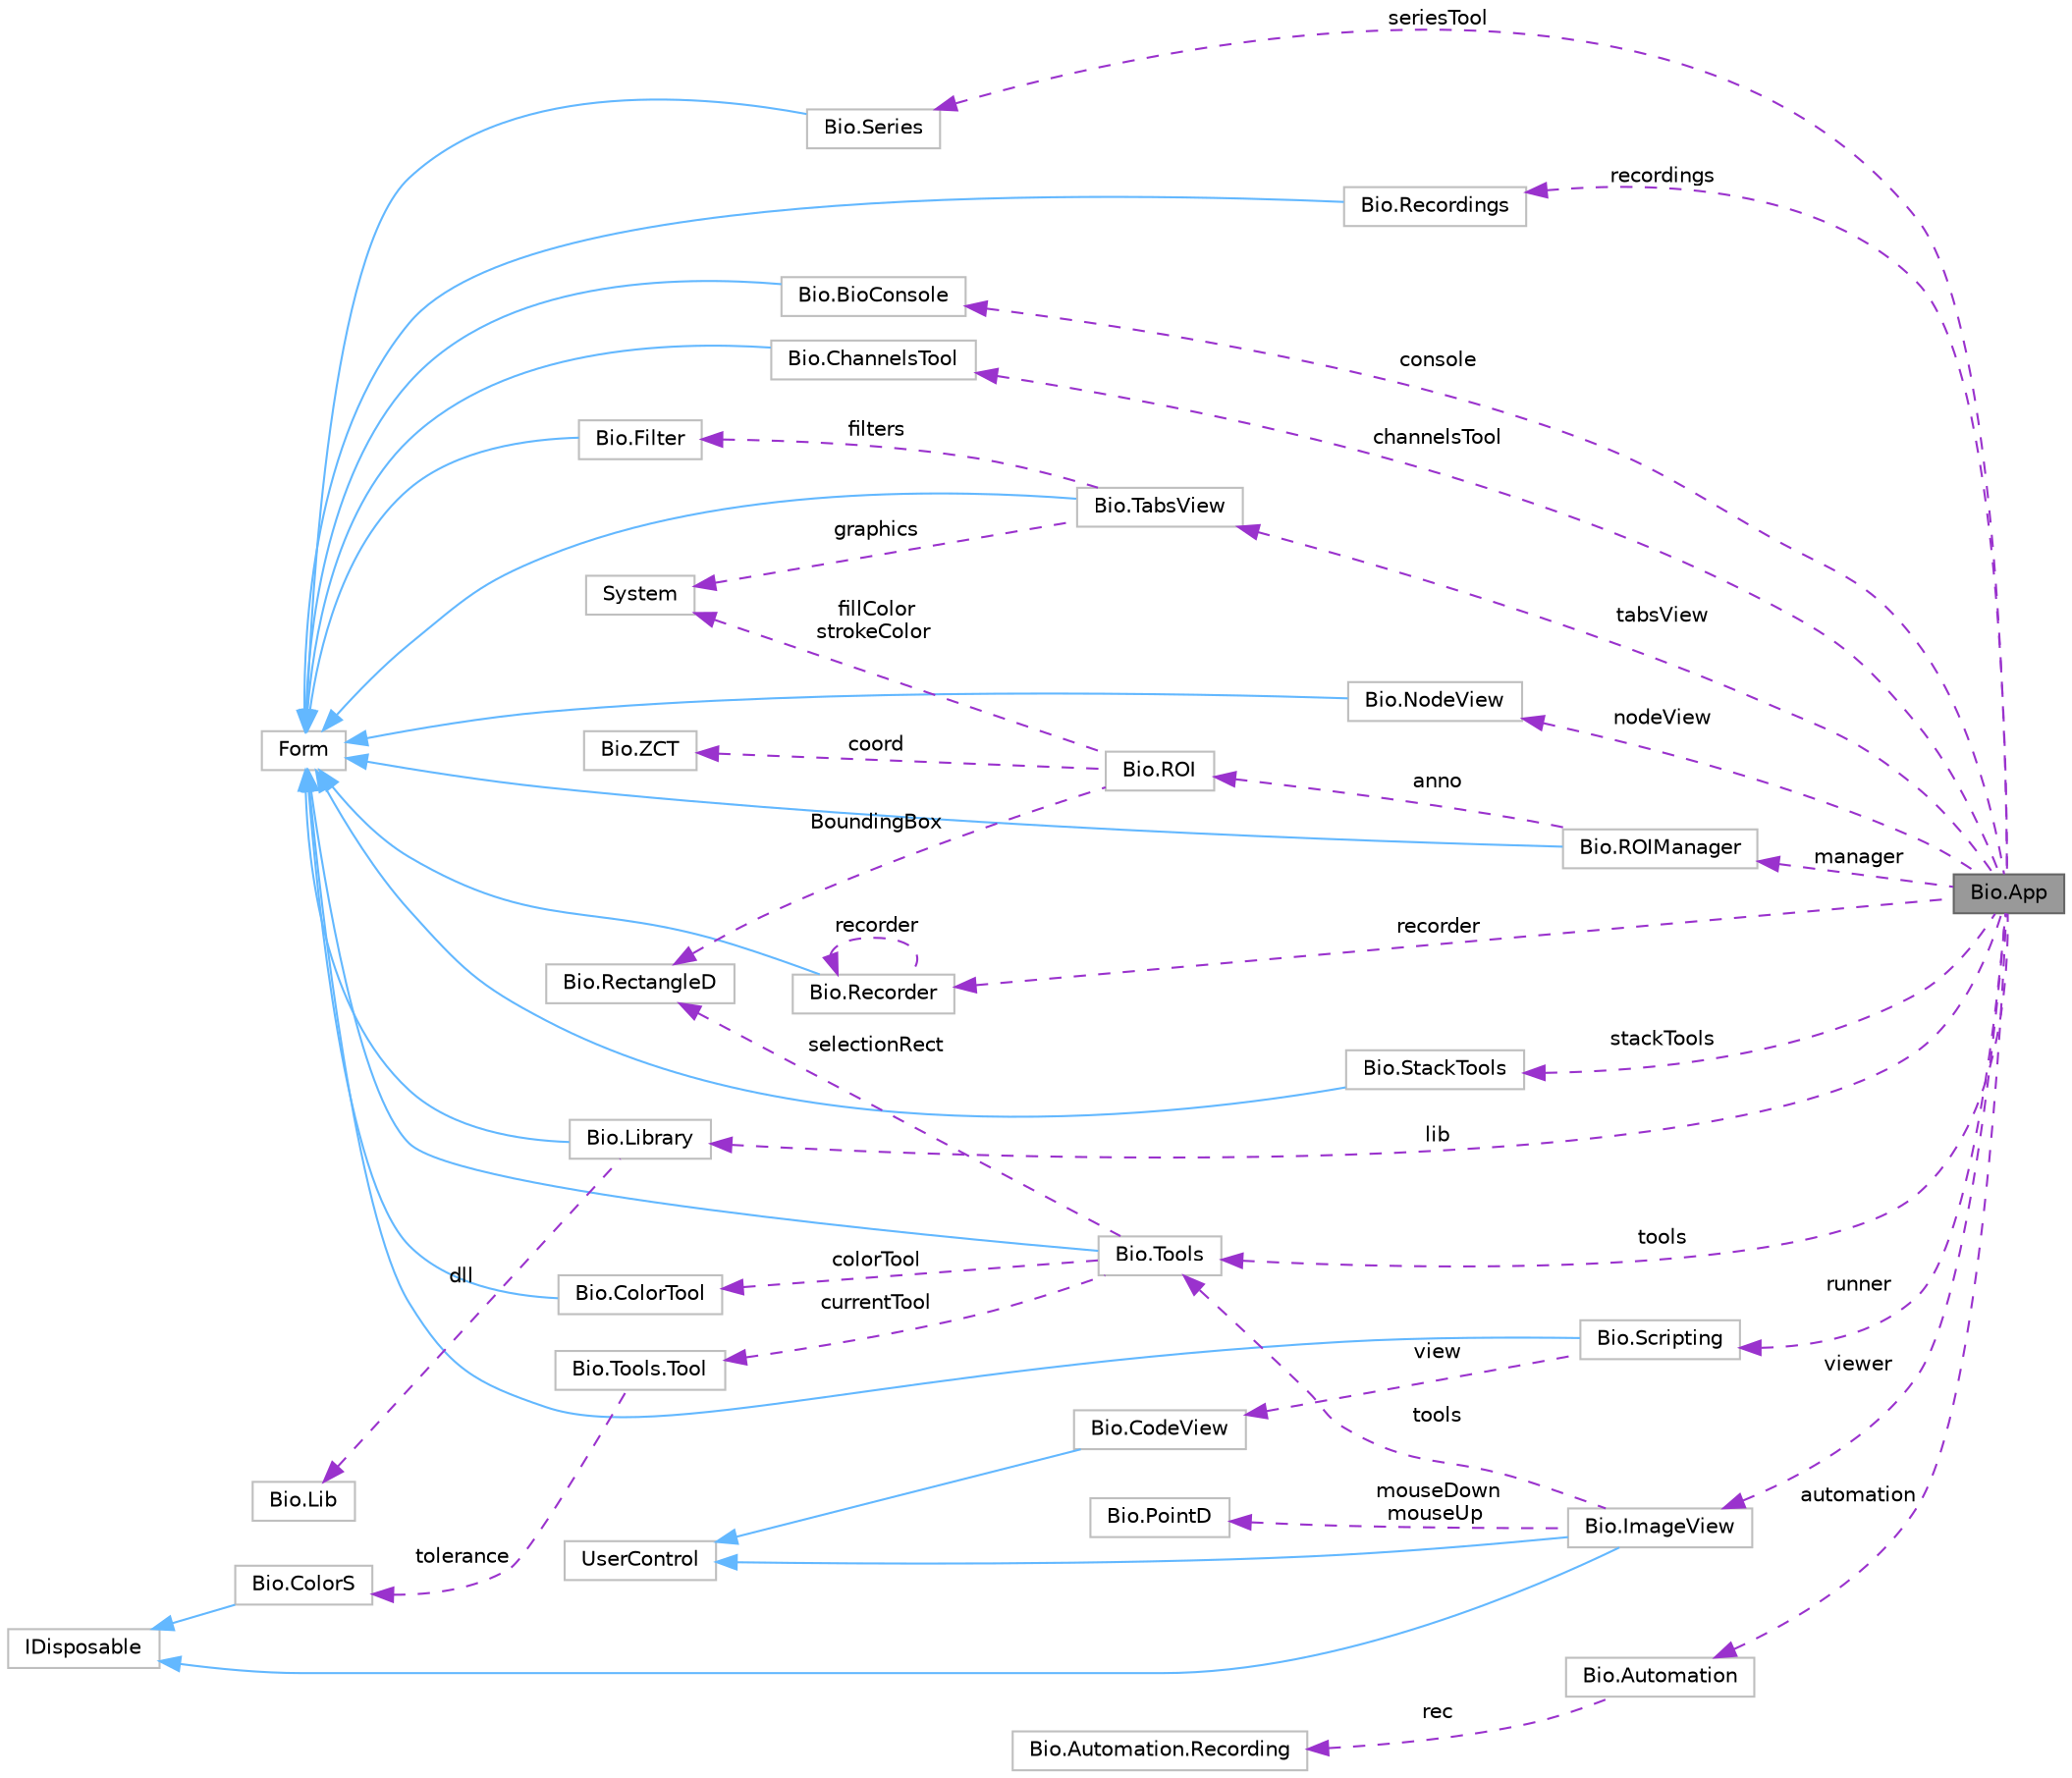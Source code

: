 digraph "Bio.App"
{
 // LATEX_PDF_SIZE
  bgcolor="transparent";
  edge [fontname=Helvetica,fontsize=10,labelfontname=Helvetica,labelfontsize=10];
  node [fontname=Helvetica,fontsize=10,shape=box,height=0.2,width=0.4];
  rankdir="LR";
  Node1 [label="Bio.App",height=0.2,width=0.4,color="gray40", fillcolor="grey60", style="filled", fontcolor="black",tooltip=" "];
  Node2 -> Node1 [dir="back",color="darkorchid3",style="dashed",label=" manager" ];
  Node2 [label="Bio.ROIManager",height=0.2,width=0.4,color="grey75", fillcolor="white", style="filled",URL="$class_bio_1_1_r_o_i_manager.html",tooltip=" "];
  Node3 -> Node2 [dir="back",color="steelblue1",style="solid"];
  Node3 [label="Form",height=0.2,width=0.4,color="grey75", fillcolor="white", style="filled",tooltip=" "];
  Node4 -> Node2 [dir="back",color="darkorchid3",style="dashed",label=" anno" ];
  Node4 [label="Bio.ROI",height=0.2,width=0.4,color="grey75", fillcolor="white", style="filled",URL="$class_bio_1_1_r_o_i.html",tooltip=" "];
  Node5 -> Node4 [dir="back",color="darkorchid3",style="dashed",label=" BoundingBox" ];
  Node5 [label="Bio.RectangleD",height=0.2,width=0.4,color="grey75", fillcolor="white", style="filled",URL="$struct_bio_1_1_rectangle_d.html",tooltip=" "];
  Node6 -> Node4 [dir="back",color="darkorchid3",style="dashed",label=" coord" ];
  Node6 [label="Bio.ZCT",height=0.2,width=0.4,color="grey75", fillcolor="white", style="filled",URL="$struct_bio_1_1_z_c_t.html",tooltip=" "];
  Node7 -> Node4 [dir="back",color="darkorchid3",style="dashed",label=" fillColor\nstrokeColor" ];
  Node7 [label="System",height=0.2,width=0.4,color="grey75", fillcolor="white", style="filled",tooltip=" "];
  Node8 -> Node1 [dir="back",color="darkorchid3",style="dashed",label=" channelsTool" ];
  Node8 [label="Bio.ChannelsTool",height=0.2,width=0.4,color="grey75", fillcolor="white", style="filled",URL="$class_bio_1_1_channels_tool.html",tooltip=" "];
  Node3 -> Node8 [dir="back",color="steelblue1",style="solid"];
  Node9 -> Node1 [dir="back",color="darkorchid3",style="dashed",label=" tabsView" ];
  Node9 [label="Bio.TabsView",height=0.2,width=0.4,color="grey75", fillcolor="white", style="filled",URL="$class_bio_1_1_tabs_view.html",tooltip=" "];
  Node3 -> Node9 [dir="back",color="steelblue1",style="solid"];
  Node10 -> Node9 [dir="back",color="darkorchid3",style="dashed",label=" filters" ];
  Node10 [label="Bio.Filter",height=0.2,width=0.4,color="grey75", fillcolor="white", style="filled",URL="$class_bio_1_1_filter.html",tooltip=" "];
  Node3 -> Node10 [dir="back",color="steelblue1",style="solid"];
  Node7 -> Node9 [dir="back",color="darkorchid3",style="dashed",label=" graphics" ];
  Node11 -> Node1 [dir="back",color="darkorchid3",style="dashed",label=" nodeView" ];
  Node11 [label="Bio.NodeView",height=0.2,width=0.4,color="grey75", fillcolor="white", style="filled",URL="$class_bio_1_1_node_view.html",tooltip=" "];
  Node3 -> Node11 [dir="back",color="steelblue1",style="solid"];
  Node12 -> Node1 [dir="back",color="darkorchid3",style="dashed",label=" runner" ];
  Node12 [label="Bio.Scripting",height=0.2,width=0.4,color="grey75", fillcolor="white", style="filled",URL="$class_bio_1_1_scripting.html",tooltip=" "];
  Node3 -> Node12 [dir="back",color="steelblue1",style="solid"];
  Node13 -> Node12 [dir="back",color="darkorchid3",style="dashed",label=" view" ];
  Node13 [label="Bio.CodeView",height=0.2,width=0.4,color="grey75", fillcolor="white", style="filled",URL="$class_bio_1_1_code_view.html",tooltip=" "];
  Node14 -> Node13 [dir="back",color="steelblue1",style="solid"];
  Node14 [label="UserControl",height=0.2,width=0.4,color="grey75", fillcolor="white", style="filled",tooltip=" "];
  Node15 -> Node1 [dir="back",color="darkorchid3",style="dashed",label=" recorder" ];
  Node15 [label="Bio.Recorder",height=0.2,width=0.4,color="grey75", fillcolor="white", style="filled",URL="$class_bio_1_1_recorder.html",tooltip=" "];
  Node3 -> Node15 [dir="back",color="steelblue1",style="solid"];
  Node15 -> Node15 [dir="back",color="darkorchid3",style="dashed",label=" recorder" ];
  Node16 -> Node1 [dir="back",color="darkorchid3",style="dashed",label=" tools" ];
  Node16 [label="Bio.Tools",height=0.2,width=0.4,color="grey75", fillcolor="white", style="filled",URL="$class_bio_1_1_tools.html",tooltip=" "];
  Node3 -> Node16 [dir="back",color="steelblue1",style="solid"];
  Node17 -> Node16 [dir="back",color="darkorchid3",style="dashed",label=" colorTool" ];
  Node17 [label="Bio.ColorTool",height=0.2,width=0.4,color="grey75", fillcolor="white", style="filled",URL="$class_bio_1_1_color_tool.html",tooltip=" "];
  Node3 -> Node17 [dir="back",color="steelblue1",style="solid"];
  Node18 -> Node16 [dir="back",color="darkorchid3",style="dashed",label=" currentTool" ];
  Node18 [label="Bio.Tools.Tool",height=0.2,width=0.4,color="grey75", fillcolor="white", style="filled",URL="$class_bio_1_1_tools_1_1_tool.html",tooltip=" "];
  Node19 -> Node18 [dir="back",color="darkorchid3",style="dashed",label=" tolerance" ];
  Node19 [label="Bio.ColorS",height=0.2,width=0.4,color="grey75", fillcolor="white", style="filled",URL="$struct_bio_1_1_color_s.html",tooltip=" "];
  Node20 -> Node19 [dir="back",color="steelblue1",style="solid"];
  Node20 [label="IDisposable",height=0.2,width=0.4,color="grey75", fillcolor="white", style="filled",tooltip=" "];
  Node5 -> Node16 [dir="back",color="darkorchid3",style="dashed",label=" selectionRect" ];
  Node21 -> Node1 [dir="back",color="darkorchid3",style="dashed",label=" stackTools" ];
  Node21 [label="Bio.StackTools",height=0.2,width=0.4,color="grey75", fillcolor="white", style="filled",URL="$class_bio_1_1_stack_tools.html",tooltip=" "];
  Node3 -> Node21 [dir="back",color="steelblue1",style="solid"];
  Node22 -> Node1 [dir="back",color="darkorchid3",style="dashed",label=" viewer" ];
  Node22 [label="Bio.ImageView",height=0.2,width=0.4,color="grey75", fillcolor="white", style="filled",URL="$class_bio_1_1_image_view.html",tooltip=" "];
  Node14 -> Node22 [dir="back",color="steelblue1",style="solid"];
  Node20 -> Node22 [dir="back",color="steelblue1",style="solid"];
  Node23 -> Node22 [dir="back",color="darkorchid3",style="dashed",label=" mouseDown\nmouseUp" ];
  Node23 [label="Bio.PointD",height=0.2,width=0.4,color="grey75", fillcolor="white", style="filled",URL="$struct_bio_1_1_point_d.html",tooltip=" "];
  Node16 -> Node22 [dir="back",color="darkorchid3",style="dashed",label=" tools" ];
  Node24 -> Node1 [dir="back",color="darkorchid3",style="dashed",label=" seriesTool" ];
  Node24 [label="Bio.Series",height=0.2,width=0.4,color="grey75", fillcolor="white", style="filled",URL="$class_bio_1_1_series.html",tooltip=" "];
  Node3 -> Node24 [dir="back",color="steelblue1",style="solid"];
  Node25 -> Node1 [dir="back",color="darkorchid3",style="dashed",label=" recordings" ];
  Node25 [label="Bio.Recordings",height=0.2,width=0.4,color="grey75", fillcolor="white", style="filled",URL="$class_bio_1_1_recordings.html",tooltip=" "];
  Node3 -> Node25 [dir="back",color="steelblue1",style="solid"];
  Node26 -> Node1 [dir="back",color="darkorchid3",style="dashed",label=" automation" ];
  Node26 [label="Bio.Automation",height=0.2,width=0.4,color="grey75", fillcolor="white", style="filled",URL="$class_bio_1_1_automation.html",tooltip=" "];
  Node27 -> Node26 [dir="back",color="darkorchid3",style="dashed",label=" rec" ];
  Node27 [label="Bio.Automation.Recording",height=0.2,width=0.4,color="grey75", fillcolor="white", style="filled",URL="$class_bio_1_1_automation_1_1_recording.html",tooltip=" "];
  Node28 -> Node1 [dir="back",color="darkorchid3",style="dashed",label=" console" ];
  Node28 [label="Bio.BioConsole",height=0.2,width=0.4,color="grey75", fillcolor="white", style="filled",URL="$class_bio_1_1_bio_console.html",tooltip=" "];
  Node3 -> Node28 [dir="back",color="steelblue1",style="solid"];
  Node29 -> Node1 [dir="back",color="darkorchid3",style="dashed",label=" lib" ];
  Node29 [label="Bio.Library",height=0.2,width=0.4,color="grey75", fillcolor="white", style="filled",URL="$class_bio_1_1_library.html",tooltip=" "];
  Node3 -> Node29 [dir="back",color="steelblue1",style="solid"];
  Node30 -> Node29 [dir="back",color="darkorchid3",style="dashed",label=" dll" ];
  Node30 [label="Bio.Lib",height=0.2,width=0.4,color="grey75", fillcolor="white", style="filled",URL="$class_bio_1_1_lib.html",tooltip=" "];
}
